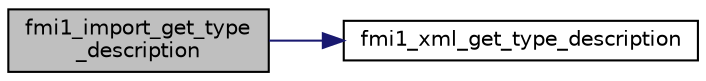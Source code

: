 digraph "fmi1_import_get_type_description"
{
  edge [fontname="Helvetica",fontsize="10",labelfontname="Helvetica",labelfontsize="10"];
  node [fontname="Helvetica",fontsize="10",shape=record];
  rankdir="LR";
  Node56 [label="fmi1_import_get_type\l_description",height=0.2,width=0.4,color="black", fillcolor="grey75", style="filled", fontcolor="black"];
  Node56 -> Node57 [color="midnightblue",fontsize="10",style="solid",fontname="Helvetica"];
  Node57 [label="fmi1_xml_get_type_description",height=0.2,width=0.4,color="black", fillcolor="white", style="filled",URL="$d9/d5e/group__fmi1__xml__types.html#ga5b53efc21bc84991230c638c4f64ffbd"];
}
